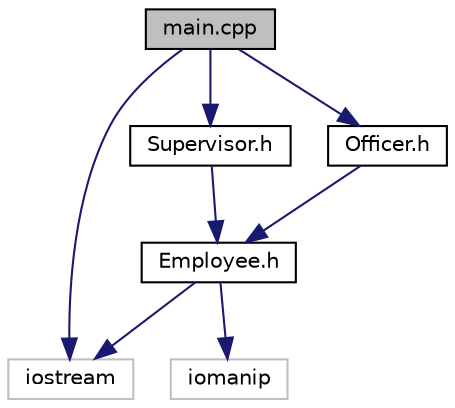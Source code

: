 digraph "main.cpp"
{
 // LATEX_PDF_SIZE
  edge [fontname="Helvetica",fontsize="10",labelfontname="Helvetica",labelfontsize="10"];
  node [fontname="Helvetica",fontsize="10",shape=record];
  Node1 [label="main.cpp",height=0.2,width=0.4,color="black", fillcolor="grey75", style="filled", fontcolor="black",tooltip="Employee managment system."];
  Node1 -> Node2 [color="midnightblue",fontsize="10",style="solid"];
  Node2 [label="iostream",height=0.2,width=0.4,color="grey75", fillcolor="white", style="filled",tooltip=" "];
  Node1 -> Node3 [color="midnightblue",fontsize="10",style="solid"];
  Node3 [label="Supervisor.h",height=0.2,width=0.4,color="black", fillcolor="white", style="filled",URL="$Supervisor_8h.html",tooltip="the class header file for Supervisor a derived class of employee"];
  Node3 -> Node4 [color="midnightblue",fontsize="10",style="solid"];
  Node4 [label="Employee.h",height=0.2,width=0.4,color="black", fillcolor="white", style="filled",URL="$Employee_8h.html",tooltip="The class structure for Employee."];
  Node4 -> Node2 [color="midnightblue",fontsize="10",style="solid"];
  Node4 -> Node5 [color="midnightblue",fontsize="10",style="solid"];
  Node5 [label="iomanip",height=0.2,width=0.4,color="grey75", fillcolor="white", style="filled",tooltip=" "];
  Node1 -> Node6 [color="midnightblue",fontsize="10",style="solid"];
  Node6 [label="Officer.h",height=0.2,width=0.4,color="black", fillcolor="white", style="filled",URL="$Officer_8h.html",tooltip="class header file for officer"];
  Node6 -> Node4 [color="midnightblue",fontsize="10",style="solid"];
}
